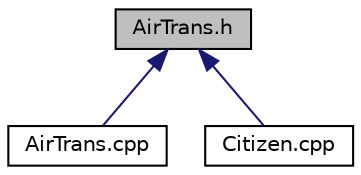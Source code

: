 digraph "AirTrans.h"
{
 // LATEX_PDF_SIZE
  edge [fontname="Helvetica",fontsize="10",labelfontname="Helvetica",labelfontsize="10"];
  node [fontname="Helvetica",fontsize="10",shape=record];
  Node1 [label="AirTrans.h",height=0.2,width=0.4,color="black", fillcolor="grey75", style="filled", fontcolor="black",tooltip="Declaration of the AirTrans class."];
  Node1 -> Node2 [dir="back",color="midnightblue",fontsize="10",style="solid",fontname="Helvetica"];
  Node2 [label="AirTrans.cpp",height=0.2,width=0.4,color="black", fillcolor="white", style="filled",URL="$AirTrans_8cpp.html",tooltip=" "];
  Node1 -> Node3 [dir="back",color="midnightblue",fontsize="10",style="solid",fontname="Helvetica"];
  Node3 [label="Citizen.cpp",height=0.2,width=0.4,color="black", fillcolor="white", style="filled",URL="$Citizen_8cpp.html",tooltip=" "];
}
